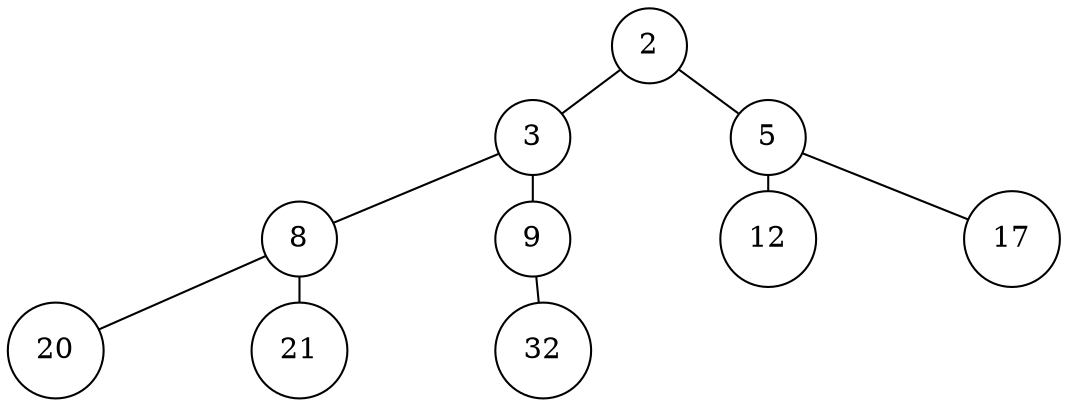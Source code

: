 digraph BT324 {
    nodesep=1;
    ranksep=0.1;
    margin=0;
    graph [ordering="out"]
    node [shape=circle];
    edge [arrowsize=0.8, arrowhead=none, arrowtail=none];
    2 -> 3;
    2 -> 5;
    3 -> 8;
    3 -> 9;
    5 -> 12;
    5 -> 17;
    8 -> 20;
    8 -> 21;
    9 -> 32 [side="left"];
}